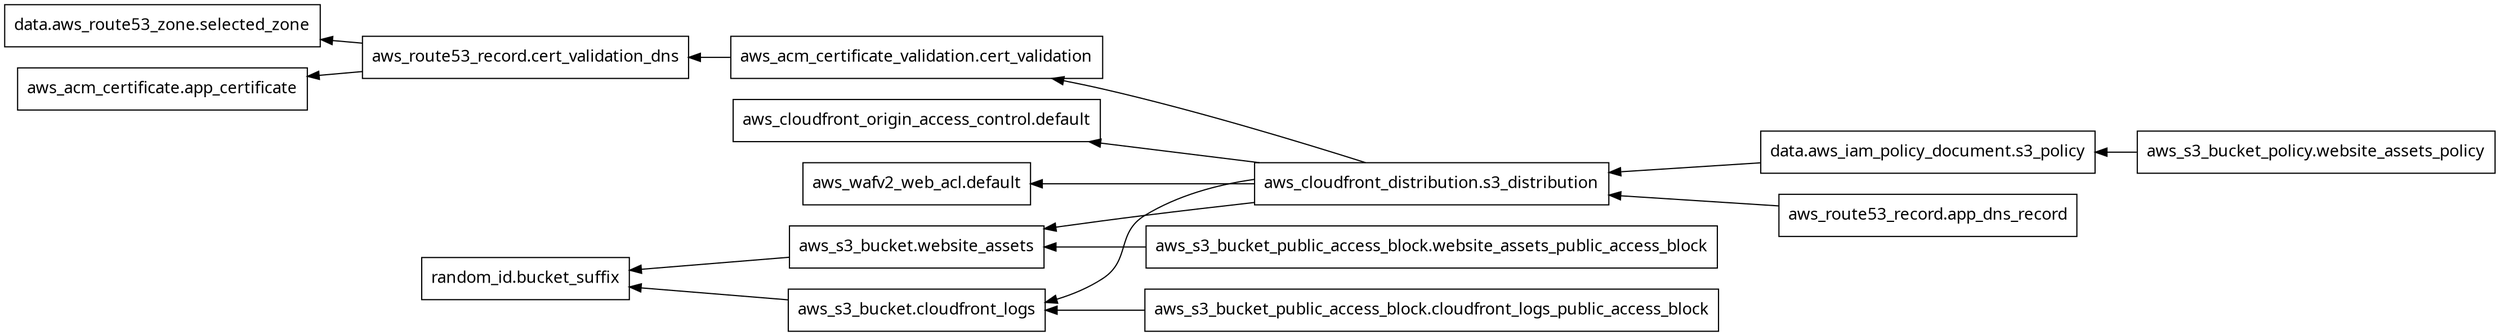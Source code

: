 digraph G {
  rankdir = "RL";
  node [shape = rect, fontname = "sans-serif"];
  "data.aws_iam_policy_document.s3_policy" [label="data.aws_iam_policy_document.s3_policy"];
  "data.aws_route53_zone.selected_zone" [label="data.aws_route53_zone.selected_zone"];
  "aws_acm_certificate.app_certificate" [label="aws_acm_certificate.app_certificate"];
  "aws_acm_certificate_validation.cert_validation" [label="aws_acm_certificate_validation.cert_validation"];
  "aws_cloudfront_distribution.s3_distribution" [label="aws_cloudfront_distribution.s3_distribution"];
  "aws_cloudfront_origin_access_control.default" [label="aws_cloudfront_origin_access_control.default"];
  "aws_route53_record.app_dns_record" [label="aws_route53_record.app_dns_record"];
  "aws_route53_record.cert_validation_dns" [label="aws_route53_record.cert_validation_dns"];
  "aws_s3_bucket.cloudfront_logs" [label="aws_s3_bucket.cloudfront_logs"];
  "aws_s3_bucket.website_assets" [label="aws_s3_bucket.website_assets"];
  "aws_s3_bucket_policy.website_assets_policy" [label="aws_s3_bucket_policy.website_assets_policy"];
  "aws_s3_bucket_public_access_block.cloudfront_logs_public_access_block" [label="aws_s3_bucket_public_access_block.cloudfront_logs_public_access_block"];
  "aws_s3_bucket_public_access_block.website_assets_public_access_block" [label="aws_s3_bucket_public_access_block.website_assets_public_access_block"];
  "aws_wafv2_web_acl.default" [label="aws_wafv2_web_acl.default"];
  "random_id.bucket_suffix" [label="random_id.bucket_suffix"];
  "data.aws_iam_policy_document.s3_policy" -> "aws_cloudfront_distribution.s3_distribution";
  "aws_acm_certificate_validation.cert_validation" -> "aws_route53_record.cert_validation_dns";
  "aws_cloudfront_distribution.s3_distribution" -> "aws_acm_certificate_validation.cert_validation";
  "aws_cloudfront_distribution.s3_distribution" -> "aws_cloudfront_origin_access_control.default";
  "aws_cloudfront_distribution.s3_distribution" -> "aws_s3_bucket.cloudfront_logs";
  "aws_cloudfront_distribution.s3_distribution" -> "aws_s3_bucket.website_assets";
  "aws_cloudfront_distribution.s3_distribution" -> "aws_wafv2_web_acl.default";
  "aws_route53_record.app_dns_record" -> "aws_cloudfront_distribution.s3_distribution";
  "aws_route53_record.cert_validation_dns" -> "data.aws_route53_zone.selected_zone";
  "aws_route53_record.cert_validation_dns" -> "aws_acm_certificate.app_certificate";
  "aws_s3_bucket.cloudfront_logs" -> "random_id.bucket_suffix";
  "aws_s3_bucket.website_assets" -> "random_id.bucket_suffix";
  "aws_s3_bucket_policy.website_assets_policy" -> "data.aws_iam_policy_document.s3_policy";
  "aws_s3_bucket_public_access_block.cloudfront_logs_public_access_block" -> "aws_s3_bucket.cloudfront_logs";
  "aws_s3_bucket_public_access_block.website_assets_public_access_block" -> "aws_s3_bucket.website_assets";
}

